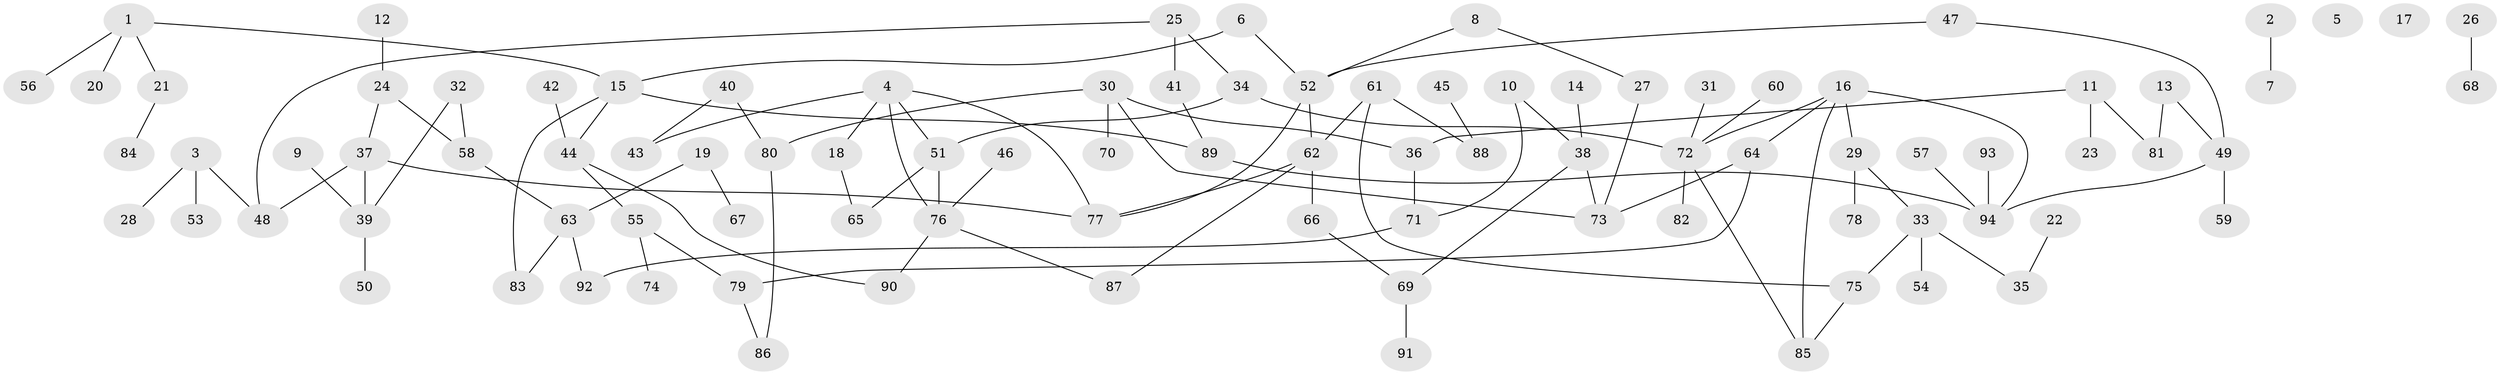 // Generated by graph-tools (version 1.1) at 2025/33/03/09/25 02:33:30]
// undirected, 94 vertices, 111 edges
graph export_dot {
graph [start="1"]
  node [color=gray90,style=filled];
  1;
  2;
  3;
  4;
  5;
  6;
  7;
  8;
  9;
  10;
  11;
  12;
  13;
  14;
  15;
  16;
  17;
  18;
  19;
  20;
  21;
  22;
  23;
  24;
  25;
  26;
  27;
  28;
  29;
  30;
  31;
  32;
  33;
  34;
  35;
  36;
  37;
  38;
  39;
  40;
  41;
  42;
  43;
  44;
  45;
  46;
  47;
  48;
  49;
  50;
  51;
  52;
  53;
  54;
  55;
  56;
  57;
  58;
  59;
  60;
  61;
  62;
  63;
  64;
  65;
  66;
  67;
  68;
  69;
  70;
  71;
  72;
  73;
  74;
  75;
  76;
  77;
  78;
  79;
  80;
  81;
  82;
  83;
  84;
  85;
  86;
  87;
  88;
  89;
  90;
  91;
  92;
  93;
  94;
  1 -- 15;
  1 -- 20;
  1 -- 21;
  1 -- 56;
  2 -- 7;
  3 -- 28;
  3 -- 48;
  3 -- 53;
  4 -- 18;
  4 -- 43;
  4 -- 51;
  4 -- 76;
  4 -- 77;
  6 -- 15;
  6 -- 52;
  8 -- 27;
  8 -- 52;
  9 -- 39;
  10 -- 38;
  10 -- 71;
  11 -- 23;
  11 -- 36;
  11 -- 81;
  12 -- 24;
  13 -- 49;
  13 -- 81;
  14 -- 38;
  15 -- 44;
  15 -- 83;
  15 -- 89;
  16 -- 29;
  16 -- 64;
  16 -- 72;
  16 -- 85;
  16 -- 94;
  18 -- 65;
  19 -- 63;
  19 -- 67;
  21 -- 84;
  22 -- 35;
  24 -- 37;
  24 -- 58;
  25 -- 34;
  25 -- 41;
  25 -- 48;
  26 -- 68;
  27 -- 73;
  29 -- 33;
  29 -- 78;
  30 -- 36;
  30 -- 70;
  30 -- 73;
  30 -- 80;
  31 -- 72;
  32 -- 39;
  32 -- 58;
  33 -- 35;
  33 -- 54;
  33 -- 75;
  34 -- 51;
  34 -- 72;
  36 -- 71;
  37 -- 39;
  37 -- 48;
  37 -- 77;
  38 -- 69;
  38 -- 73;
  39 -- 50;
  40 -- 43;
  40 -- 80;
  41 -- 89;
  42 -- 44;
  44 -- 55;
  44 -- 90;
  45 -- 88;
  46 -- 76;
  47 -- 49;
  47 -- 52;
  49 -- 59;
  49 -- 94;
  51 -- 65;
  51 -- 76;
  52 -- 62;
  52 -- 77;
  55 -- 74;
  55 -- 79;
  57 -- 94;
  58 -- 63;
  60 -- 72;
  61 -- 62;
  61 -- 75;
  61 -- 88;
  62 -- 66;
  62 -- 77;
  62 -- 87;
  63 -- 83;
  63 -- 92;
  64 -- 73;
  64 -- 79;
  66 -- 69;
  69 -- 91;
  71 -- 92;
  72 -- 82;
  72 -- 85;
  75 -- 85;
  76 -- 87;
  76 -- 90;
  79 -- 86;
  80 -- 86;
  89 -- 94;
  93 -- 94;
}
